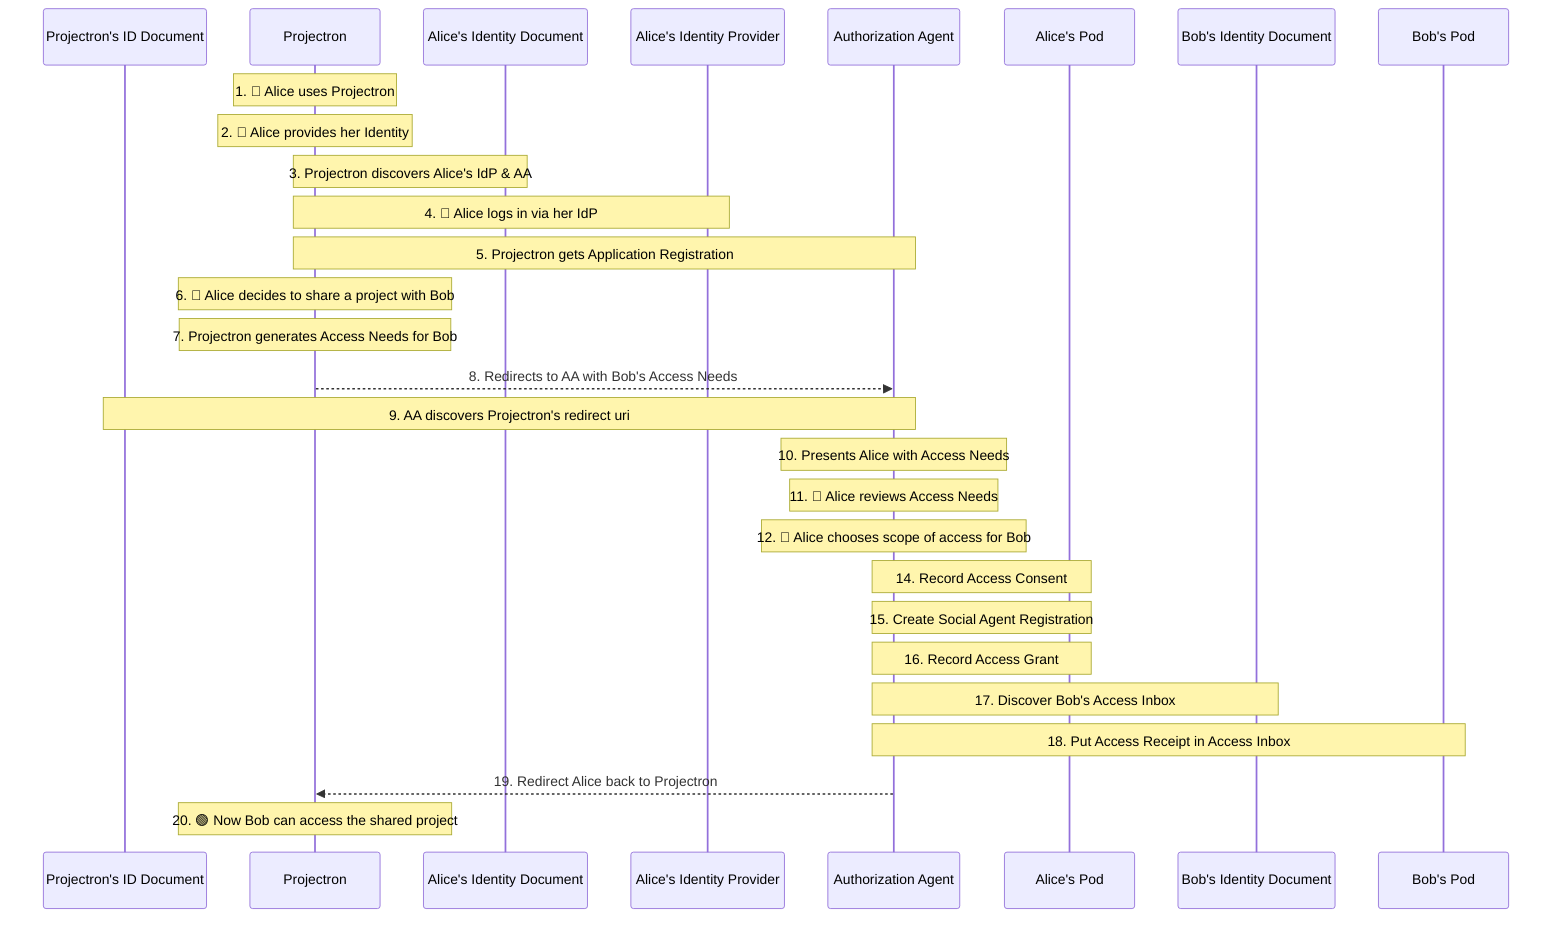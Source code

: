 sequenceDiagram

    participant id_proj as Projectron's ID Document
    participant proj as Projectron
    
    participant id_alice as Alice's Identity Document
    participant idp_alice as Alice's Identity Provider
    participant aa_alice as Authorization Agent
    participant pod_alice as Alice's Pod
    
    participant id_bob as Bob's Identity Document
    participant pod_bob as Bob's Pod

    Note over proj: 1. 👩 Alice uses Projectron
    Note over proj: 2. 👩 Alice provides her Identity
    Note over proj, id_alice: 3. Projectron discovers Alice's IdP & AA
    Note over proj, idp_alice: 4. 👩 Alice logs in via her IdP
    Note over proj, aa_alice: 5. Projectron gets Application Registration
    Note over proj: 6. 👩 Alice decides to share a project with Bob
    Note over proj: 7. Projectron generates Access Needs for Bob
    
    proj-->>aa_alice: 8. Redirects to AA with Bob's Access Needs
    
    Note over id_proj, aa_alice: 9. AA discovers Projectron's redirect uri
    Note over aa_alice: 10. Presents Alice with Access Needs
    Note over aa_alice: 11. 👩 Alice reviews Access Needs
    Note over aa_alice: 12. 👩 Alice chooses scope of access for Bob
    Note over aa_alice, pod_alice: 14. Record Access Consent
    Note over aa_alice, pod_alice: 15. Create Social Agent Registration
    Note over aa_alice, pod_alice: 16. Record Access Grant
    Note over aa_alice, id_bob: 17. Discover Bob's Access Inbox
    Note over aa_alice, pod_bob: 18. Put Access Receipt in Access Inbox
    
    aa_alice-->>proj: 19. Redirect Alice back to Projectron
    
    Note over proj: 20. 🟢 Now Bob can access the shared project